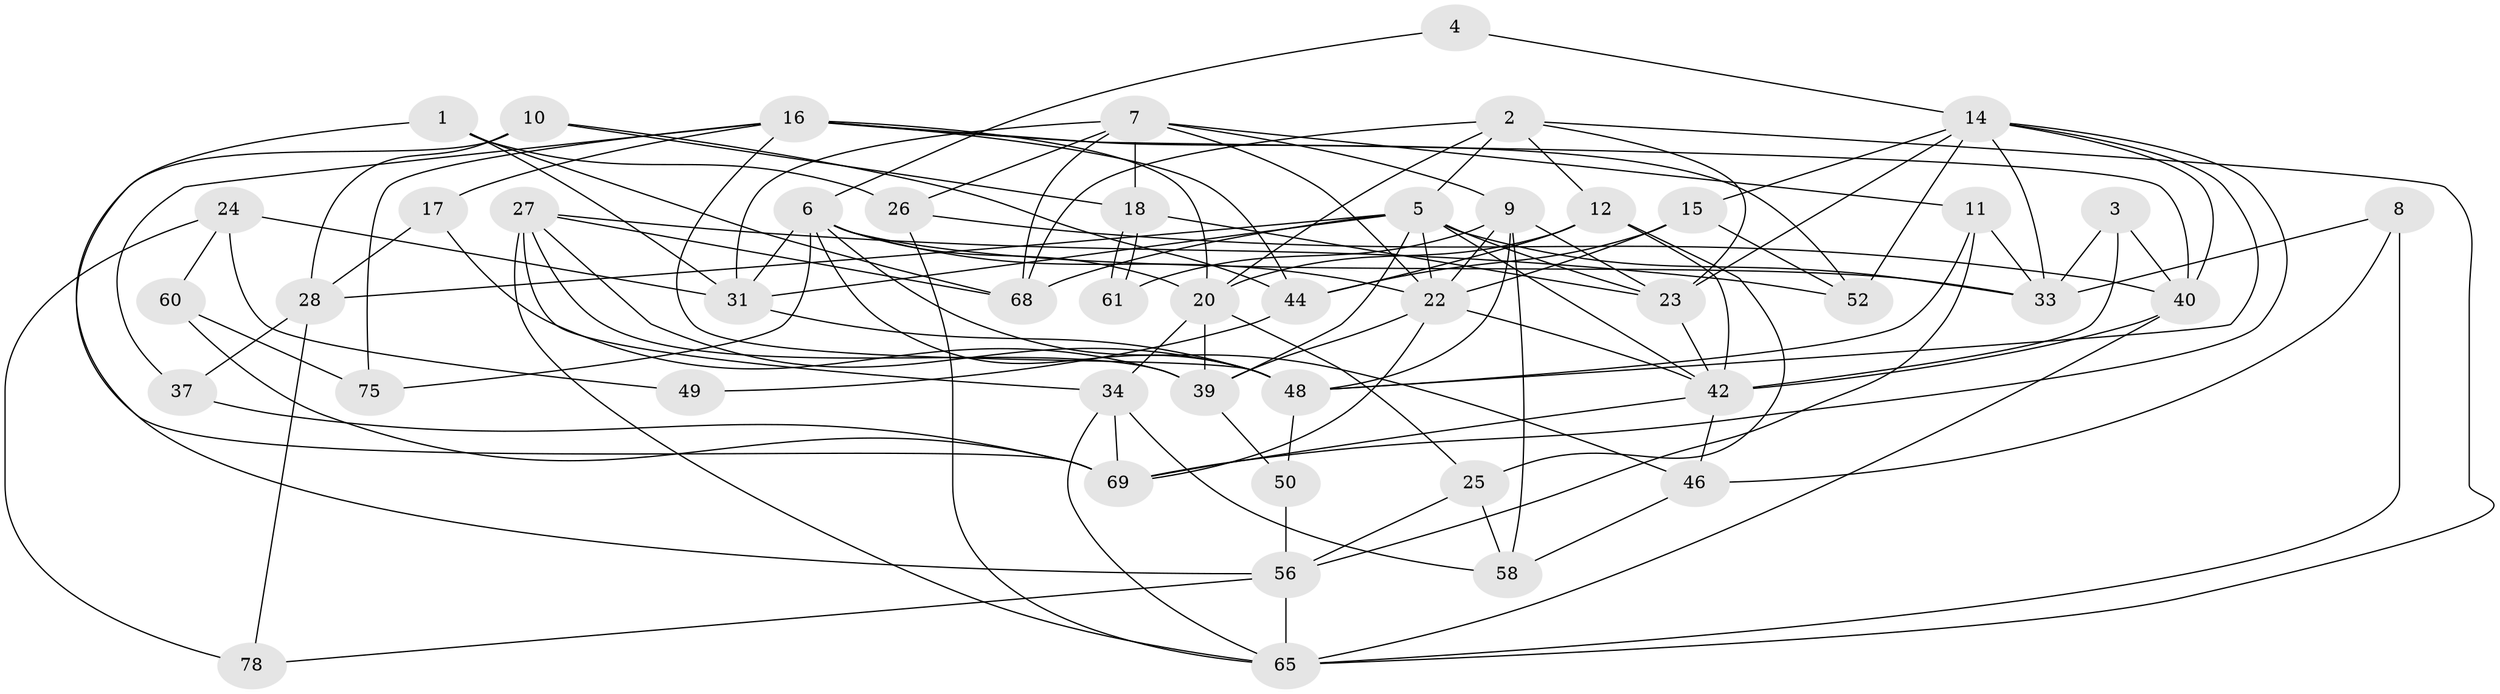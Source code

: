 // original degree distribution, {5: 0.14102564102564102, 4: 0.3974358974358974, 3: 0.28205128205128205, 2: 0.0641025641025641, 6: 0.08974358974358974, 8: 0.01282051282051282, 7: 0.01282051282051282}
// Generated by graph-tools (version 1.1) at 2025/11/02/27/25 16:11:23]
// undirected, 47 vertices, 120 edges
graph export_dot {
graph [start="1"]
  node [color=gray90,style=filled];
  1 [super="+35"];
  2 [super="+53"];
  3;
  4;
  5 [super="+13"];
  6 [super="+32"];
  7 [super="+36"];
  8 [super="+41"];
  9 [super="+19"];
  10 [super="+55"];
  11 [super="+21"];
  12 [super="+74"];
  14 [super="+63"];
  15;
  16 [super="+45"];
  17;
  18 [super="+67"];
  20 [super="+38"];
  22 [super="+29"];
  23;
  24 [super="+30"];
  25;
  26;
  27 [super="+43"];
  28 [super="+54"];
  31 [super="+47"];
  33 [super="+73"];
  34 [super="+70"];
  37;
  39 [super="+62"];
  40 [super="+64"];
  42 [super="+77"];
  44 [super="+59"];
  46 [super="+72"];
  48 [super="+51"];
  49;
  50;
  52 [super="+57"];
  56 [super="+76"];
  58;
  60;
  61;
  65 [super="+66"];
  68;
  69 [super="+71"];
  75;
  78;
  1 -- 26;
  1 -- 31;
  1 -- 69 [weight=2];
  1 -- 68;
  2 -- 23;
  2 -- 65;
  2 -- 12;
  2 -- 5;
  2 -- 68;
  2 -- 20;
  3 -- 42;
  3 -- 33;
  3 -- 40;
  4 -- 14;
  4 -- 6;
  5 -- 23;
  5 -- 22;
  5 -- 31;
  5 -- 68;
  5 -- 33;
  5 -- 39;
  5 -- 42;
  5 -- 28;
  6 -- 31;
  6 -- 46;
  6 -- 33;
  6 -- 48;
  6 -- 75;
  6 -- 22;
  6 -- 20;
  7 -- 9;
  7 -- 18;
  7 -- 22;
  7 -- 68;
  7 -- 26;
  7 -- 11;
  7 -- 31;
  8 -- 33 [weight=2];
  8 -- 46;
  8 -- 65;
  9 -- 22;
  9 -- 48;
  9 -- 58;
  9 -- 61;
  9 -- 23;
  10 -- 56;
  10 -- 28 [weight=2];
  10 -- 18;
  10 -- 44;
  11 -- 33;
  11 -- 48;
  11 -- 56;
  12 -- 42;
  12 -- 20;
  12 -- 25;
  12 -- 44;
  14 -- 48;
  14 -- 15;
  14 -- 33;
  14 -- 52;
  14 -- 23;
  14 -- 40;
  14 -- 69;
  15 -- 22;
  15 -- 44;
  15 -- 52;
  16 -- 75;
  16 -- 17;
  16 -- 48;
  16 -- 37;
  16 -- 40;
  16 -- 20;
  16 -- 44;
  16 -- 52;
  17 -- 28;
  17 -- 39;
  18 -- 61;
  18 -- 61;
  18 -- 23;
  20 -- 25;
  20 -- 34;
  20 -- 39;
  22 -- 69;
  22 -- 42;
  22 -- 39;
  23 -- 42;
  24 -- 60;
  24 -- 78;
  24 -- 49;
  24 -- 31;
  25 -- 58;
  25 -- 56;
  26 -- 40;
  26 -- 65;
  27 -- 39;
  27 -- 68;
  27 -- 48;
  27 -- 34;
  27 -- 65;
  27 -- 52;
  28 -- 37;
  28 -- 78;
  31 -- 48;
  34 -- 58;
  34 -- 69;
  34 -- 65;
  37 -- 69;
  39 -- 50;
  40 -- 65;
  40 -- 42;
  42 -- 69;
  42 -- 46;
  44 -- 49;
  46 -- 58;
  48 -- 50;
  50 -- 56;
  56 -- 65;
  56 -- 78;
  60 -- 75;
  60 -- 69;
}
